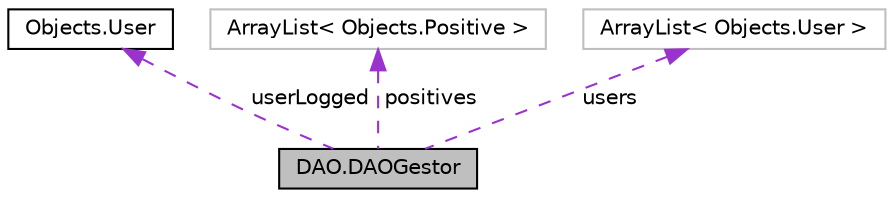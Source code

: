 digraph "DAO.DAOGestor"
{
 // LATEX_PDF_SIZE
  edge [fontname="Helvetica",fontsize="10",labelfontname="Helvetica",labelfontsize="10"];
  node [fontname="Helvetica",fontsize="10",shape=record];
  Node1 [label="DAO.DAOGestor",height=0.2,width=0.4,color="black", fillcolor="grey75", style="filled", fontcolor="black",tooltip=" "];
  Node2 -> Node1 [dir="back",color="darkorchid3",fontsize="10",style="dashed",label=" userLogged" ,fontname="Helvetica"];
  Node2 [label="Objects.User",height=0.2,width=0.4,color="black", fillcolor="white", style="filled",URL="$class_objects_1_1_user.html",tooltip=" "];
  Node3 -> Node1 [dir="back",color="darkorchid3",fontsize="10",style="dashed",label=" positives" ,fontname="Helvetica"];
  Node3 [label="ArrayList\< Objects.Positive \>",height=0.2,width=0.4,color="grey75", fillcolor="white", style="filled",tooltip=" "];
  Node4 -> Node1 [dir="back",color="darkorchid3",fontsize="10",style="dashed",label=" users" ,fontname="Helvetica"];
  Node4 [label="ArrayList\< Objects.User \>",height=0.2,width=0.4,color="grey75", fillcolor="white", style="filled",tooltip=" "];
}
